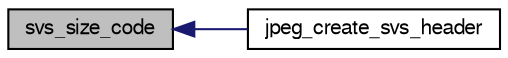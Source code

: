 digraph "svs_size_code"
{
  edge [fontname="FreeSans",fontsize="10",labelfontname="FreeSans",labelfontsize="10"];
  node [fontname="FreeSans",fontsize="10",shape=record];
  rankdir="LR";
  Node1 [label="svs_size_code",height=0.2,width=0.4,color="black", fillcolor="grey75", style="filled", fontcolor="black"];
  Node1 -> Node2 [dir="back",color="midnightblue",fontsize="10",style="solid",fontname="FreeSans"];
  Node2 [label="jpeg_create_svs_header",height=0.2,width=0.4,color="black", fillcolor="white", style="filled",URL="$jpeg_8h.html#a64f2550b4c98bfb1f9b4b28bff5b9285"];
}

